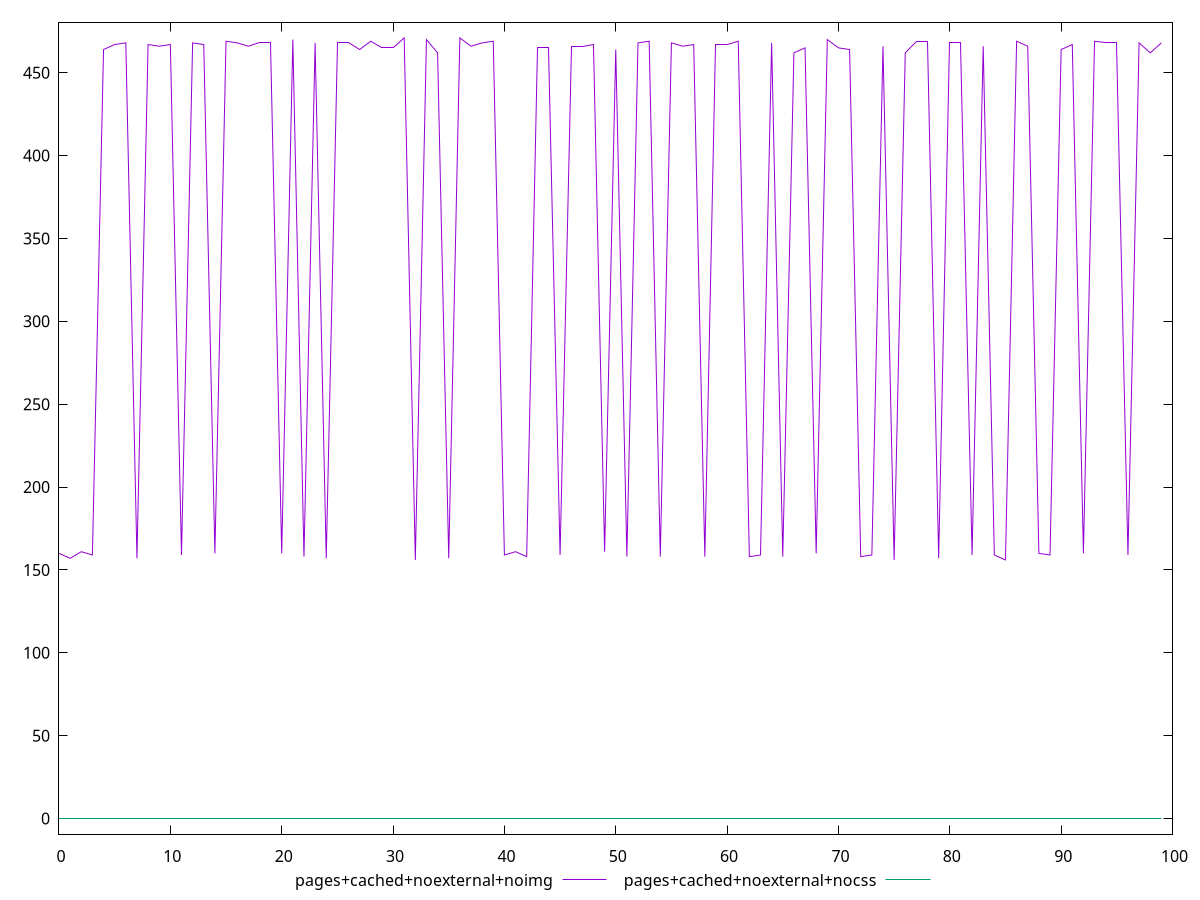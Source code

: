 reset
set terminal svg size 640, 500
set output "reprap/render-blocking-resources/comparison/line/8_vs_9.svg"

$pagesCachedNoexternalNoimg <<EOF
0 160
1 157
2 161
3 159
4 464
5 467
6 468
7 157
8 467
9 466
10 467
11 159
12 468
13 467
14 160
15 469
16 468
17 466
18 468
19 468
20 160
21 470
22 158
23 468
24 157
25 468
26 468
27 464
28 469
29 465
30 465
31 471
32 156
33 470
34 462
35 157
36 471
37 466
38 468
39 469
40 159
41 161
42 158
43 465
44 465
45 159
46 466
47 466
48 467
49 161
50 464
51 158
52 468
53 469
54 158
55 468
56 466
57 467
58 158
59 467
60 467
61 469
62 158
63 159
64 468
65 158
66 462
67 465
68 160
69 470
70 465
71 464
72 158
73 159
74 466
75 156
76 462
77 469
78 469
79 157
80 468
81 468
82 159
83 466
84 159
85 156
86 469
87 466
88 160
89 159
90 464
91 467
92 160
93 469
94 468
95 468
96 159
97 468
98 462
99 468
EOF

$pagesCachedNoexternalNocss <<EOF
0 0
1 0
2 0
3 0
4 0
5 0
6 0
7 0
8 0
9 0
10 0
11 0
12 0
13 0
14 0
15 0
16 0
17 0
18 0
19 0
20 0
21 0
22 0
23 0
24 0
25 0
26 0
27 0
28 0
29 0
30 0
31 0
32 0
33 0
34 0
35 0
36 0
37 0
38 0
39 0
40 0
41 0
42 0
43 0
44 0
45 0
46 0
47 0
48 0
49 0
50 0
51 0
52 0
53 0
54 0
55 0
56 0
57 0
58 0
59 0
60 0
61 0
62 0
63 0
64 0
65 0
66 0
67 0
68 0
69 0
70 0
71 0
72 0
73 0
74 0
75 0
76 0
77 0
78 0
79 0
80 0
81 0
82 0
83 0
84 0
85 0
86 0
87 0
88 0
89 0
90 0
91 0
92 0
93 0
94 0
95 0
96 0
97 0
98 0
99 0
EOF

set key outside below
set yrange [-9.42:480.42]

plot \
  $pagesCachedNoexternalNoimg title "pages+cached+noexternal+noimg" with line, \
  $pagesCachedNoexternalNocss title "pages+cached+noexternal+nocss" with line, \


reset